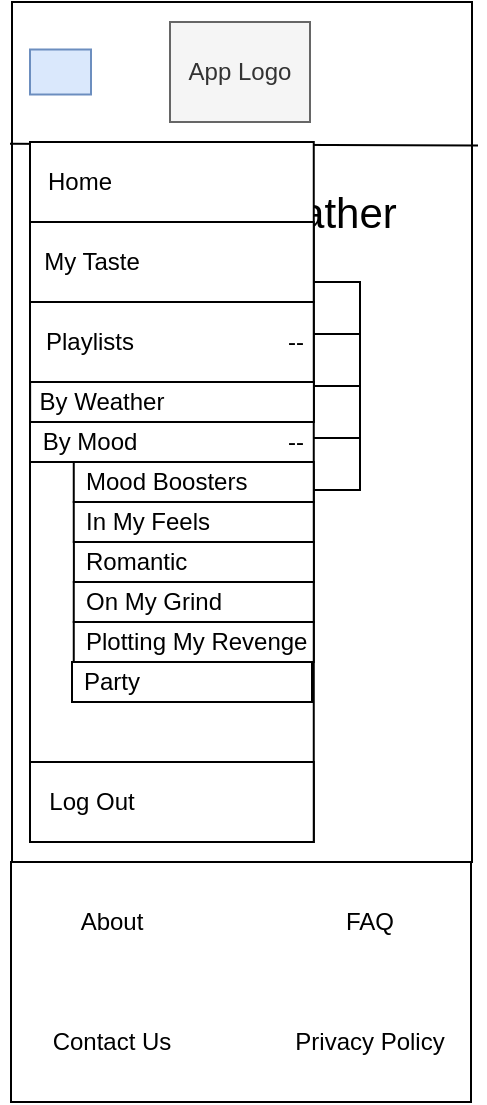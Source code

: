 <mxfile version="14.4.3" type="device"><diagram id="Uhvb5IrBGhmnlGzY_WwA" name="Page-1"><mxGraphModel dx="1158" dy="692" grid="1" gridSize="10" guides="1" tooltips="1" connect="1" arrows="1" fold="1" page="1" pageScale="1" pageWidth="850" pageHeight="1100" math="0" shadow="0"><root><mxCell id="0"/><mxCell id="1" parent="0"/><mxCell id="HPw6NX37Zyik9CaTOG8Y-16" value="" style="rounded=0;whiteSpace=wrap;html=1;" vertex="1" parent="1"><mxGeometry x="330" y="220" width="120" height="60" as="geometry"/></mxCell><mxCell id="HPw6NX37Zyik9CaTOG8Y-1" value="" style="rounded=0;whiteSpace=wrap;html=1;" vertex="1" parent="1"><mxGeometry x="321" y="50" width="230" height="430" as="geometry"/></mxCell><mxCell id="HPw6NX37Zyik9CaTOG8Y-2" value="App Logo" style="rounded=0;whiteSpace=wrap;html=1;fillColor=#f5f5f5;strokeColor=#666666;fontColor=#333333;" vertex="1" parent="1"><mxGeometry x="400" y="60" width="70" height="50" as="geometry"/></mxCell><mxCell id="HPw6NX37Zyik9CaTOG8Y-3" value="&lt;span style=&quot;font-size: 21px&quot;&gt;Current Weather&lt;/span&gt;" style="text;html=1;strokeColor=none;fillColor=none;align=center;verticalAlign=middle;whiteSpace=wrap;rounded=0;" vertex="1" parent="1"><mxGeometry x="315.06" y="140" width="241.88" height="30" as="geometry"/></mxCell><mxCell id="HPw6NX37Zyik9CaTOG8Y-4" value="" style="rounded=0;whiteSpace=wrap;html=1;" vertex="1" parent="1"><mxGeometry x="320.5" y="480" width="230" height="120" as="geometry"/></mxCell><mxCell id="HPw6NX37Zyik9CaTOG8Y-5" value="" style="rounded=0;whiteSpace=wrap;html=1;fillColor=#dae8fc;strokeColor=#6c8ebf;" vertex="1" parent="1"><mxGeometry x="330" y="73.75" width="30.5" height="22.5" as="geometry"/></mxCell><mxCell id="HPw6NX37Zyik9CaTOG8Y-6" value="" style="endArrow=none;html=1;strokeWidth=1;entryX=1.013;entryY=0.167;entryDx=0;entryDy=0;entryPerimeter=0;" edge="1" parent="1" target="HPw6NX37Zyik9CaTOG8Y-1"><mxGeometry width="50" height="50" relative="1" as="geometry"><mxPoint x="320" y="120.83" as="sourcePoint"/><mxPoint x="540" y="120" as="targetPoint"/></mxGeometry></mxCell><mxCell id="HPw6NX37Zyik9CaTOG8Y-9" value="Privacy Policy" style="text;html=1;strokeColor=none;fillColor=none;align=center;verticalAlign=middle;whiteSpace=wrap;rounded=0;" vertex="1" parent="1"><mxGeometry x="447.82" y="560" width="104.37" height="20" as="geometry"/></mxCell><mxCell id="HPw6NX37Zyik9CaTOG8Y-10" value="About" style="text;html=1;strokeColor=none;fillColor=none;align=center;verticalAlign=middle;whiteSpace=wrap;rounded=0;" vertex="1" parent="1"><mxGeometry x="350.5" y="500" width="40" height="20" as="geometry"/></mxCell><mxCell id="HPw6NX37Zyik9CaTOG8Y-11" value="Contact Us" style="text;html=1;strokeColor=none;fillColor=none;align=center;verticalAlign=middle;whiteSpace=wrap;rounded=0;" vertex="1" parent="1"><mxGeometry x="338.5" y="560" width="64" height="20" as="geometry"/></mxCell><mxCell id="HPw6NX37Zyik9CaTOG8Y-12" value="FAQ" style="text;html=1;strokeColor=none;fillColor=none;align=center;verticalAlign=middle;whiteSpace=wrap;rounded=0;" vertex="1" parent="1"><mxGeometry x="480" y="500" width="40" height="20" as="geometry"/></mxCell><mxCell id="HPw6NX37Zyik9CaTOG8Y-13" value="" style="shape=image;html=1;verticalAlign=top;verticalLabelPosition=bottom;labelBackgroundColor=#ffffff;imageAspect=0;aspect=fixed;image=https://cdn4.iconfinder.com/data/icons/wirecons-free-vector-icons/32/menu-alt-128.png" vertex="1" parent="1"><mxGeometry x="334.25" y="74.25" width="22" height="22" as="geometry"/></mxCell><mxCell id="HPw6NX37Zyik9CaTOG8Y-15" value="&lt;span style=&quot;font-family: &amp;#34;open sans&amp;#34; , &amp;#34;arial&amp;#34; , sans-serif ; background-color: rgb(255 , 255 , 255)&quot;&gt;&lt;font style=&quot;font-size: 12px&quot;&gt;&lt;br&gt;&lt;/font&gt;&lt;/span&gt;" style="text;html=1;strokeColor=none;fillColor=none;align=left;verticalAlign=middle;whiteSpace=wrap;rounded=0;" vertex="1" parent="1"><mxGeometry x="333" y="350" width="200" height="110" as="geometry"/></mxCell><mxCell id="HPw6NX37Zyik9CaTOG8Y-17" value="Snowing" style="swimlane;fontStyle=1;childLayout=stackLayout;horizontal=1;startSize=26;fillColor=none;horizontalStack=0;resizeParent=1;resizeParentMax=0;resizeLast=0;collapsible=1;marginBottom=0;strokeColor=#000000;fontSize=14;" vertex="1" parent="1"><mxGeometry x="355" y="190" width="140" height="104" as="geometry"><mxRectangle x="355" y="190" width="90" height="26" as="alternateBounds"/></mxGeometry></mxCell><mxCell id="HPw6NX37Zyik9CaTOG8Y-18" value="Snow Playlist 1" style="text;fillColor=none;align=left;verticalAlign=top;spacingLeft=4;spacingRight=4;overflow=hidden;rotatable=0;points=[[0,0.5],[1,0.5]];portConstraint=eastwest;strokeColor=#000000;" vertex="1" parent="HPw6NX37Zyik9CaTOG8Y-17"><mxGeometry y="26" width="140" height="26" as="geometry"/></mxCell><mxCell id="HPw6NX37Zyik9CaTOG8Y-19" value="Snow Playlist 2" style="text;fillColor=none;align=left;verticalAlign=top;spacingLeft=4;spacingRight=4;overflow=hidden;rotatable=0;points=[[0,0.5],[1,0.5]];portConstraint=eastwest;strokeColor=#000000;" vertex="1" parent="HPw6NX37Zyik9CaTOG8Y-17"><mxGeometry y="52" width="140" height="26" as="geometry"/></mxCell><mxCell id="HPw6NX37Zyik9CaTOG8Y-20" value="Snow Playlist 3" style="text;strokeColor=none;fillColor=none;align=left;verticalAlign=top;spacingLeft=4;spacingRight=4;overflow=hidden;rotatable=0;points=[[0,0.5],[1,0.5]];portConstraint=eastwest;" vertex="1" parent="HPw6NX37Zyik9CaTOG8Y-17"><mxGeometry y="78" width="140" height="26" as="geometry"/></mxCell><mxCell id="HPw6NX37Zyik9CaTOG8Y-21" value="" style="rounded=0;whiteSpace=wrap;html=1;" vertex="1" parent="1"><mxGeometry x="330" y="120" width="141.88" height="350" as="geometry"/></mxCell><mxCell id="HPw6NX37Zyik9CaTOG8Y-22" value="Home" style="text;html=1;strokeColor=none;fillColor=none;align=center;verticalAlign=middle;whiteSpace=wrap;rounded=0;" vertex="1" parent="1"><mxGeometry x="335" y="130" width="40" height="20" as="geometry"/></mxCell><mxCell id="HPw6NX37Zyik9CaTOG8Y-23" value="" style="rounded=0;whiteSpace=wrap;html=1;" vertex="1" parent="1"><mxGeometry x="330" y="160" width="141.88" height="40" as="geometry"/></mxCell><mxCell id="HPw6NX37Zyik9CaTOG8Y-24" value="My Taste" style="text;html=1;strokeColor=none;fillColor=none;align=center;verticalAlign=middle;whiteSpace=wrap;rounded=0;" vertex="1" parent="1"><mxGeometry x="321" y="170" width="80" height="20" as="geometry"/></mxCell><mxCell id="HPw6NX37Zyik9CaTOG8Y-25" value="" style="rounded=0;whiteSpace=wrap;html=1;" vertex="1" parent="1"><mxGeometry x="330" y="200" width="141.88" height="40" as="geometry"/></mxCell><mxCell id="HPw6NX37Zyik9CaTOG8Y-26" value="Playlists" style="text;html=1;strokeColor=none;fillColor=none;align=center;verticalAlign=middle;whiteSpace=wrap;rounded=0;" vertex="1" parent="1"><mxGeometry x="340.03" y="210" width="40" height="20" as="geometry"/></mxCell><mxCell id="HPw6NX37Zyik9CaTOG8Y-27" value="--" style="text;html=1;strokeColor=none;fillColor=none;align=center;verticalAlign=middle;whiteSpace=wrap;rounded=0;" vertex="1" parent="1"><mxGeometry x="453.76" y="210" width="18.12" height="20" as="geometry"/></mxCell><mxCell id="HPw6NX37Zyik9CaTOG8Y-28" value="" style="rounded=0;whiteSpace=wrap;html=1;" vertex="1" parent="1"><mxGeometry x="330" y="430" width="141.88" height="40" as="geometry"/></mxCell><mxCell id="HPw6NX37Zyik9CaTOG8Y-29" value="Log Out" style="text;html=1;strokeColor=none;fillColor=none;align=center;verticalAlign=middle;whiteSpace=wrap;rounded=0;" vertex="1" parent="1"><mxGeometry x="321" y="440" width="80" height="20" as="geometry"/></mxCell><mxCell id="HPw6NX37Zyik9CaTOG8Y-30" value="" style="rounded=0;whiteSpace=wrap;html=1;" vertex="1" parent="1"><mxGeometry x="330.06" y="240" width="141.88" height="20" as="geometry"/></mxCell><mxCell id="HPw6NX37Zyik9CaTOG8Y-31" value="By Weather" style="text;html=1;strokeColor=none;fillColor=none;align=center;verticalAlign=middle;whiteSpace=wrap;rounded=0;" vertex="1" parent="1"><mxGeometry x="331" y="240" width="70" height="20" as="geometry"/></mxCell><mxCell id="HPw6NX37Zyik9CaTOG8Y-32" value="By Mood" style="text;html=1;strokeColor=none;fillColor=none;align=center;verticalAlign=middle;whiteSpace=wrap;rounded=0;" vertex="1" parent="1"><mxGeometry x="333.01" y="260" width="54.03" height="20" as="geometry"/></mxCell><mxCell id="HPw6NX37Zyik9CaTOG8Y-33" value="" style="endArrow=none;html=1;" edge="1" parent="1"><mxGeometry width="50" height="50" relative="1" as="geometry"><mxPoint x="330" y="280" as="sourcePoint"/><mxPoint x="471.94" y="280" as="targetPoint"/></mxGeometry></mxCell><mxCell id="HPw6NX37Zyik9CaTOG8Y-34" value="--" style="text;html=1;strokeColor=none;fillColor=none;align=center;verticalAlign=middle;whiteSpace=wrap;rounded=0;" vertex="1" parent="1"><mxGeometry x="453.76" y="260" width="18.12" height="20" as="geometry"/></mxCell><mxCell id="HPw6NX37Zyik9CaTOG8Y-35" value="" style="rounded=0;whiteSpace=wrap;html=1;" vertex="1" parent="1"><mxGeometry x="351.88" y="280" width="120" height="20" as="geometry"/></mxCell><mxCell id="HPw6NX37Zyik9CaTOG8Y-36" value="Mood Boosters" style="text;html=1;strokeColor=none;fillColor=none;align=left;verticalAlign=middle;whiteSpace=wrap;rounded=0;" vertex="1" parent="1"><mxGeometry x="355.94" y="280" width="90" height="20" as="geometry"/></mxCell><mxCell id="HPw6NX37Zyik9CaTOG8Y-37" value="" style="rounded=0;whiteSpace=wrap;html=1;" vertex="1" parent="1"><mxGeometry x="351.88" y="300" width="120" height="20" as="geometry"/></mxCell><mxCell id="HPw6NX37Zyik9CaTOG8Y-38" value="In My Feels" style="text;html=1;strokeColor=none;fillColor=none;align=left;verticalAlign=middle;whiteSpace=wrap;rounded=0;" vertex="1" parent="1"><mxGeometry x="355.94" y="300" width="90" height="20" as="geometry"/></mxCell><mxCell id="HPw6NX37Zyik9CaTOG8Y-39" value="" style="rounded=0;whiteSpace=wrap;html=1;" vertex="1" parent="1"><mxGeometry x="351.94" y="320" width="120" height="20" as="geometry"/></mxCell><mxCell id="HPw6NX37Zyik9CaTOG8Y-40" value="Romantic" style="text;html=1;strokeColor=none;fillColor=none;align=left;verticalAlign=middle;whiteSpace=wrap;rounded=0;" vertex="1" parent="1"><mxGeometry x="356" y="320" width="90" height="20" as="geometry"/></mxCell><mxCell id="HPw6NX37Zyik9CaTOG8Y-41" value="" style="rounded=0;whiteSpace=wrap;html=1;" vertex="1" parent="1"><mxGeometry x="351.88" y="340" width="120" height="20" as="geometry"/></mxCell><mxCell id="HPw6NX37Zyik9CaTOG8Y-42" value="On My Grind" style="text;html=1;strokeColor=none;fillColor=none;align=left;verticalAlign=middle;whiteSpace=wrap;rounded=0;" vertex="1" parent="1"><mxGeometry x="355.94" y="340" width="90" height="20" as="geometry"/></mxCell><mxCell id="HPw6NX37Zyik9CaTOG8Y-43" value="" style="rounded=0;whiteSpace=wrap;html=1;" vertex="1" parent="1"><mxGeometry x="351.88" y="360" width="120" height="20" as="geometry"/></mxCell><mxCell id="HPw6NX37Zyik9CaTOG8Y-44" value="Plotting My Revenge" style="text;html=1;strokeColor=none;fillColor=none;align=left;verticalAlign=middle;whiteSpace=wrap;rounded=0;" vertex="1" parent="1"><mxGeometry x="355.94" y="360" width="115.06" height="20" as="geometry"/></mxCell><mxCell id="HPw6NX37Zyik9CaTOG8Y-45" value="" style="rounded=0;whiteSpace=wrap;html=1;" vertex="1" parent="1"><mxGeometry x="351" y="380" width="120" height="20" as="geometry"/></mxCell><mxCell id="HPw6NX37Zyik9CaTOG8Y-46" value="Party" style="text;html=1;strokeColor=none;fillColor=none;align=left;verticalAlign=middle;whiteSpace=wrap;rounded=0;" vertex="1" parent="1"><mxGeometry x="355.06" y="380" width="90" height="20" as="geometry"/></mxCell></root></mxGraphModel></diagram></mxfile>